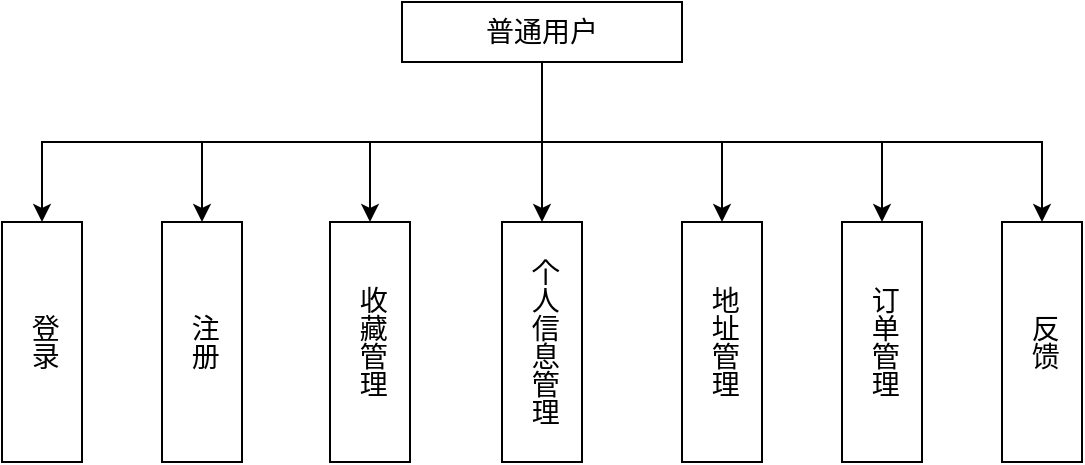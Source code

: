 <mxfile version="24.4.13" type="github">
  <diagram name="第 1 页" id="NBRQDxwpvii8Dt6vDuzK">
    <mxGraphModel dx="1042" dy="577" grid="1" gridSize="10" guides="1" tooltips="1" connect="1" arrows="1" fold="1" page="1" pageScale="1" pageWidth="827" pageHeight="1169" math="0" shadow="0">
      <root>
        <mxCell id="0" />
        <mxCell id="1" parent="0" />
        <mxCell id="t5-TZntCa6nrjjqQ2i5k-9" style="edgeStyle=orthogonalEdgeStyle;rounded=0;orthogonalLoop=1;jettySize=auto;html=1;exitX=0.5;exitY=1;exitDx=0;exitDy=0;" edge="1" parent="1" source="t5-TZntCa6nrjjqQ2i5k-1" target="t5-TZntCa6nrjjqQ2i5k-2">
          <mxGeometry relative="1" as="geometry" />
        </mxCell>
        <mxCell id="t5-TZntCa6nrjjqQ2i5k-10" style="edgeStyle=orthogonalEdgeStyle;rounded=0;orthogonalLoop=1;jettySize=auto;html=1;exitX=0.5;exitY=1;exitDx=0;exitDy=0;" edge="1" parent="1" source="t5-TZntCa6nrjjqQ2i5k-1" target="t5-TZntCa6nrjjqQ2i5k-3">
          <mxGeometry relative="1" as="geometry" />
        </mxCell>
        <mxCell id="t5-TZntCa6nrjjqQ2i5k-11" style="edgeStyle=orthogonalEdgeStyle;rounded=0;orthogonalLoop=1;jettySize=auto;html=1;exitX=0.5;exitY=1;exitDx=0;exitDy=0;" edge="1" parent="1" source="t5-TZntCa6nrjjqQ2i5k-1" target="t5-TZntCa6nrjjqQ2i5k-4">
          <mxGeometry relative="1" as="geometry" />
        </mxCell>
        <mxCell id="t5-TZntCa6nrjjqQ2i5k-12" style="edgeStyle=orthogonalEdgeStyle;rounded=0;orthogonalLoop=1;jettySize=auto;html=1;exitX=0.5;exitY=1;exitDx=0;exitDy=0;" edge="1" parent="1" source="t5-TZntCa6nrjjqQ2i5k-1" target="t5-TZntCa6nrjjqQ2i5k-5">
          <mxGeometry relative="1" as="geometry" />
        </mxCell>
        <mxCell id="t5-TZntCa6nrjjqQ2i5k-13" style="edgeStyle=orthogonalEdgeStyle;rounded=0;orthogonalLoop=1;jettySize=auto;html=1;exitX=0.5;exitY=1;exitDx=0;exitDy=0;" edge="1" parent="1" source="t5-TZntCa6nrjjqQ2i5k-1" target="t5-TZntCa6nrjjqQ2i5k-6">
          <mxGeometry relative="1" as="geometry" />
        </mxCell>
        <mxCell id="t5-TZntCa6nrjjqQ2i5k-14" style="edgeStyle=orthogonalEdgeStyle;rounded=0;orthogonalLoop=1;jettySize=auto;html=1;exitX=0.5;exitY=1;exitDx=0;exitDy=0;" edge="1" parent="1" source="t5-TZntCa6nrjjqQ2i5k-1" target="t5-TZntCa6nrjjqQ2i5k-7">
          <mxGeometry relative="1" as="geometry" />
        </mxCell>
        <mxCell id="t5-TZntCa6nrjjqQ2i5k-15" style="edgeStyle=orthogonalEdgeStyle;rounded=0;orthogonalLoop=1;jettySize=auto;html=1;exitX=0.5;exitY=1;exitDx=0;exitDy=0;" edge="1" parent="1" source="t5-TZntCa6nrjjqQ2i5k-1" target="t5-TZntCa6nrjjqQ2i5k-8">
          <mxGeometry relative="1" as="geometry" />
        </mxCell>
        <mxCell id="t5-TZntCa6nrjjqQ2i5k-1" value="普通用户" style="rounded=0;whiteSpace=wrap;html=1;fontSize=14;" vertex="1" parent="1">
          <mxGeometry x="410" y="120" width="140" height="30" as="geometry" />
        </mxCell>
        <mxCell id="t5-TZntCa6nrjjqQ2i5k-2" value="登录" style="rounded=0;whiteSpace=wrap;html=1;fontSize=14;textDirection=vertical-lr;" vertex="1" parent="1">
          <mxGeometry x="210" y="230" width="40" height="120" as="geometry" />
        </mxCell>
        <mxCell id="t5-TZntCa6nrjjqQ2i5k-3" value="注册" style="rounded=0;whiteSpace=wrap;html=1;fontSize=14;textDirection=vertical-lr;" vertex="1" parent="1">
          <mxGeometry x="290" y="230" width="40" height="120" as="geometry" />
        </mxCell>
        <mxCell id="t5-TZntCa6nrjjqQ2i5k-4" value="收藏管理" style="rounded=0;whiteSpace=wrap;html=1;fontSize=14;textDirection=vertical-lr;" vertex="1" parent="1">
          <mxGeometry x="374" y="230" width="40" height="120" as="geometry" />
        </mxCell>
        <mxCell id="t5-TZntCa6nrjjqQ2i5k-5" value="个人信息管理" style="rounded=0;whiteSpace=wrap;html=1;fontSize=14;textDirection=vertical-lr;" vertex="1" parent="1">
          <mxGeometry x="460" y="230" width="40" height="120" as="geometry" />
        </mxCell>
        <mxCell id="t5-TZntCa6nrjjqQ2i5k-6" value="地址管理" style="rounded=0;whiteSpace=wrap;html=1;fontSize=14;textDirection=vertical-lr;" vertex="1" parent="1">
          <mxGeometry x="550" y="230" width="40" height="120" as="geometry" />
        </mxCell>
        <mxCell id="t5-TZntCa6nrjjqQ2i5k-7" value="订单管理" style="rounded=0;whiteSpace=wrap;html=1;fontSize=14;textDirection=vertical-lr;" vertex="1" parent="1">
          <mxGeometry x="630" y="230" width="40" height="120" as="geometry" />
        </mxCell>
        <mxCell id="t5-TZntCa6nrjjqQ2i5k-8" value="反馈" style="rounded=0;whiteSpace=wrap;html=1;fontSize=14;textDirection=vertical-lr;" vertex="1" parent="1">
          <mxGeometry x="710" y="230" width="40" height="120" as="geometry" />
        </mxCell>
      </root>
    </mxGraphModel>
  </diagram>
</mxfile>
